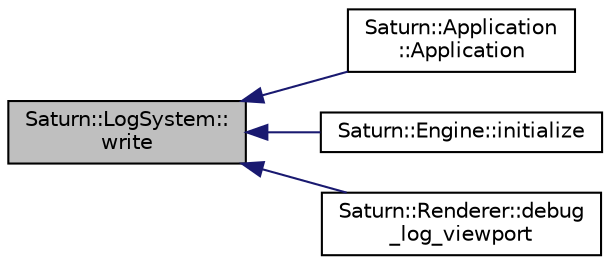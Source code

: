 digraph "Saturn::LogSystem::write"
{
  edge [fontname="Helvetica",fontsize="10",labelfontname="Helvetica",labelfontsize="10"];
  node [fontname="Helvetica",fontsize="10",shape=record];
  rankdir="LR";
  Node6 [label="Saturn::LogSystem::\lwrite",height=0.2,width=0.4,color="black", fillcolor="grey75", style="filled", fontcolor="black"];
  Node6 -> Node7 [dir="back",color="midnightblue",fontsize="10",style="solid",fontname="Helvetica"];
  Node7 [label="Saturn::Application\l::Application",height=0.2,width=0.4,color="black", fillcolor="white", style="filled",URL="$class_saturn_1_1_application.html#aaafa436d6d0bece4451d49f401b338f1"];
  Node6 -> Node8 [dir="back",color="midnightblue",fontsize="10",style="solid",fontname="Helvetica"];
  Node8 [label="Saturn::Engine::initialize",height=0.2,width=0.4,color="black", fillcolor="white", style="filled",URL="$class_saturn_1_1_engine.html#acb3df3e4dbbafcef300403602d41e5fb"];
  Node6 -> Node9 [dir="back",color="midnightblue",fontsize="10",style="solid",fontname="Helvetica"];
  Node9 [label="Saturn::Renderer::debug\l_log_viewport",height=0.2,width=0.4,color="black", fillcolor="white", style="filled",URL="$class_saturn_1_1_renderer.html#a79c8a965dc33001d6f70b41b77c884f1"];
}
